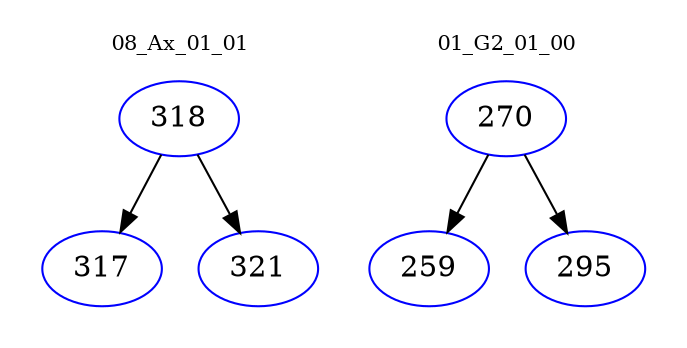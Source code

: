 digraph{
subgraph cluster_0 {
color = white
label = "08_Ax_01_01";
fontsize=10;
T0_318 [label="318", color="blue"]
T0_318 -> T0_317 [color="black"]
T0_317 [label="317", color="blue"]
T0_318 -> T0_321 [color="black"]
T0_321 [label="321", color="blue"]
}
subgraph cluster_1 {
color = white
label = "01_G2_01_00";
fontsize=10;
T1_270 [label="270", color="blue"]
T1_270 -> T1_259 [color="black"]
T1_259 [label="259", color="blue"]
T1_270 -> T1_295 [color="black"]
T1_295 [label="295", color="blue"]
}
}
